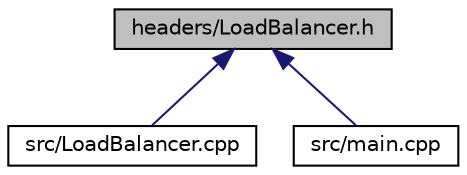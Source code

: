 digraph "headers/LoadBalancer.h"
{
 // LATEX_PDF_SIZE
  edge [fontname="Helvetica",fontsize="10",labelfontname="Helvetica",labelfontsize="10"];
  node [fontname="Helvetica",fontsize="10",shape=record];
  Node1 [label="headers/LoadBalancer.h",height=0.2,width=0.4,color="black", fillcolor="grey75", style="filled", fontcolor="black",tooltip="Defines the LoadBalancer class which manages a queue of requests and a pool of web servers."];
  Node1 -> Node2 [dir="back",color="midnightblue",fontsize="10",style="solid",fontname="Helvetica"];
  Node2 [label="src/LoadBalancer.cpp",height=0.2,width=0.4,color="black", fillcolor="white", style="filled",URL="$LoadBalancer_8cpp.html",tooltip="Implements the LoadBalancer class for managing request distribution and server scaling."];
  Node1 -> Node3 [dir="back",color="midnightblue",fontsize="10",style="solid",fontname="Helvetica"];
  Node3 [label="src/main.cpp",height=0.2,width=0.4,color="black", fillcolor="white", style="filled",URL="$main_8cpp.html",tooltip="Entry point for the Load Balancer simulation."];
}
